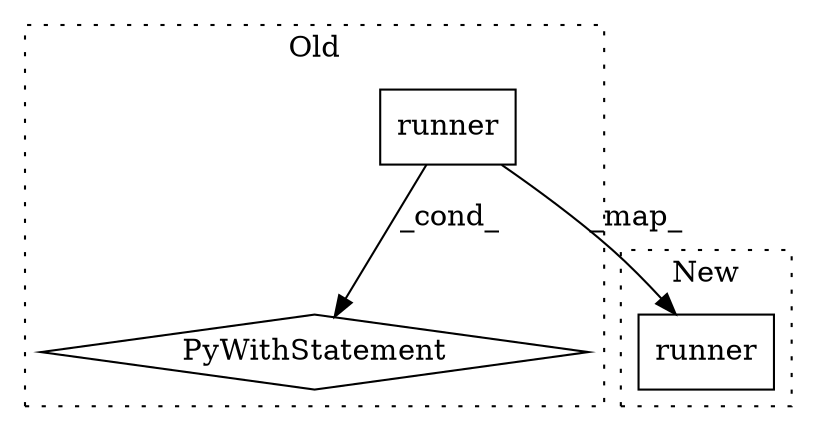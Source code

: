 digraph G {
subgraph cluster0 {
1 [label="runner" a="32" s="3123,3184" l="7,1" shape="box"];
3 [label="PyWithStatement" a="104" s="3104,3185" l="10,2" shape="diamond"];
label = "Old";
style="dotted";
}
subgraph cluster1 {
2 [label="runner" a="32" s="3053,3114" l="7,1" shape="box"];
label = "New";
style="dotted";
}
1 -> 3 [label="_cond_"];
1 -> 2 [label="_map_"];
}